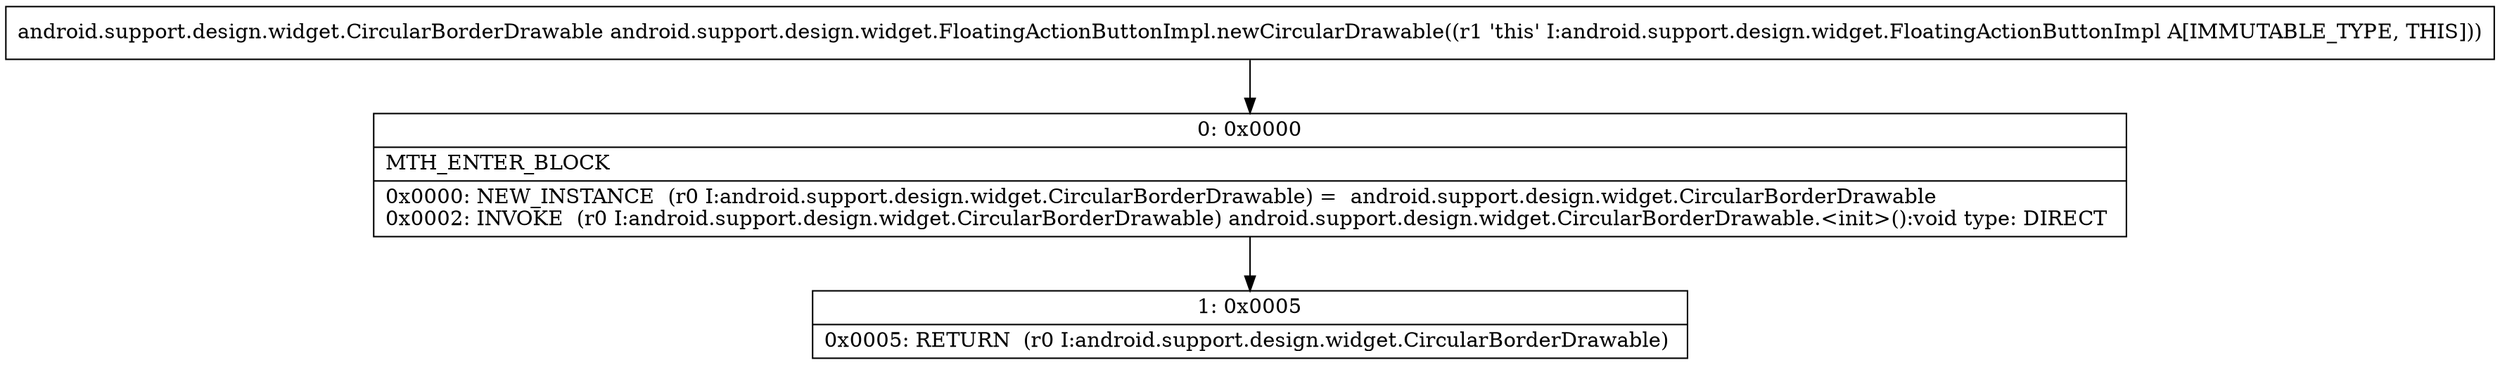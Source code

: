 digraph "CFG forandroid.support.design.widget.FloatingActionButtonImpl.newCircularDrawable()Landroid\/support\/design\/widget\/CircularBorderDrawable;" {
Node_0 [shape=record,label="{0\:\ 0x0000|MTH_ENTER_BLOCK\l|0x0000: NEW_INSTANCE  (r0 I:android.support.design.widget.CircularBorderDrawable) =  android.support.design.widget.CircularBorderDrawable \l0x0002: INVOKE  (r0 I:android.support.design.widget.CircularBorderDrawable) android.support.design.widget.CircularBorderDrawable.\<init\>():void type: DIRECT \l}"];
Node_1 [shape=record,label="{1\:\ 0x0005|0x0005: RETURN  (r0 I:android.support.design.widget.CircularBorderDrawable) \l}"];
MethodNode[shape=record,label="{android.support.design.widget.CircularBorderDrawable android.support.design.widget.FloatingActionButtonImpl.newCircularDrawable((r1 'this' I:android.support.design.widget.FloatingActionButtonImpl A[IMMUTABLE_TYPE, THIS])) }"];
MethodNode -> Node_0;
Node_0 -> Node_1;
}

